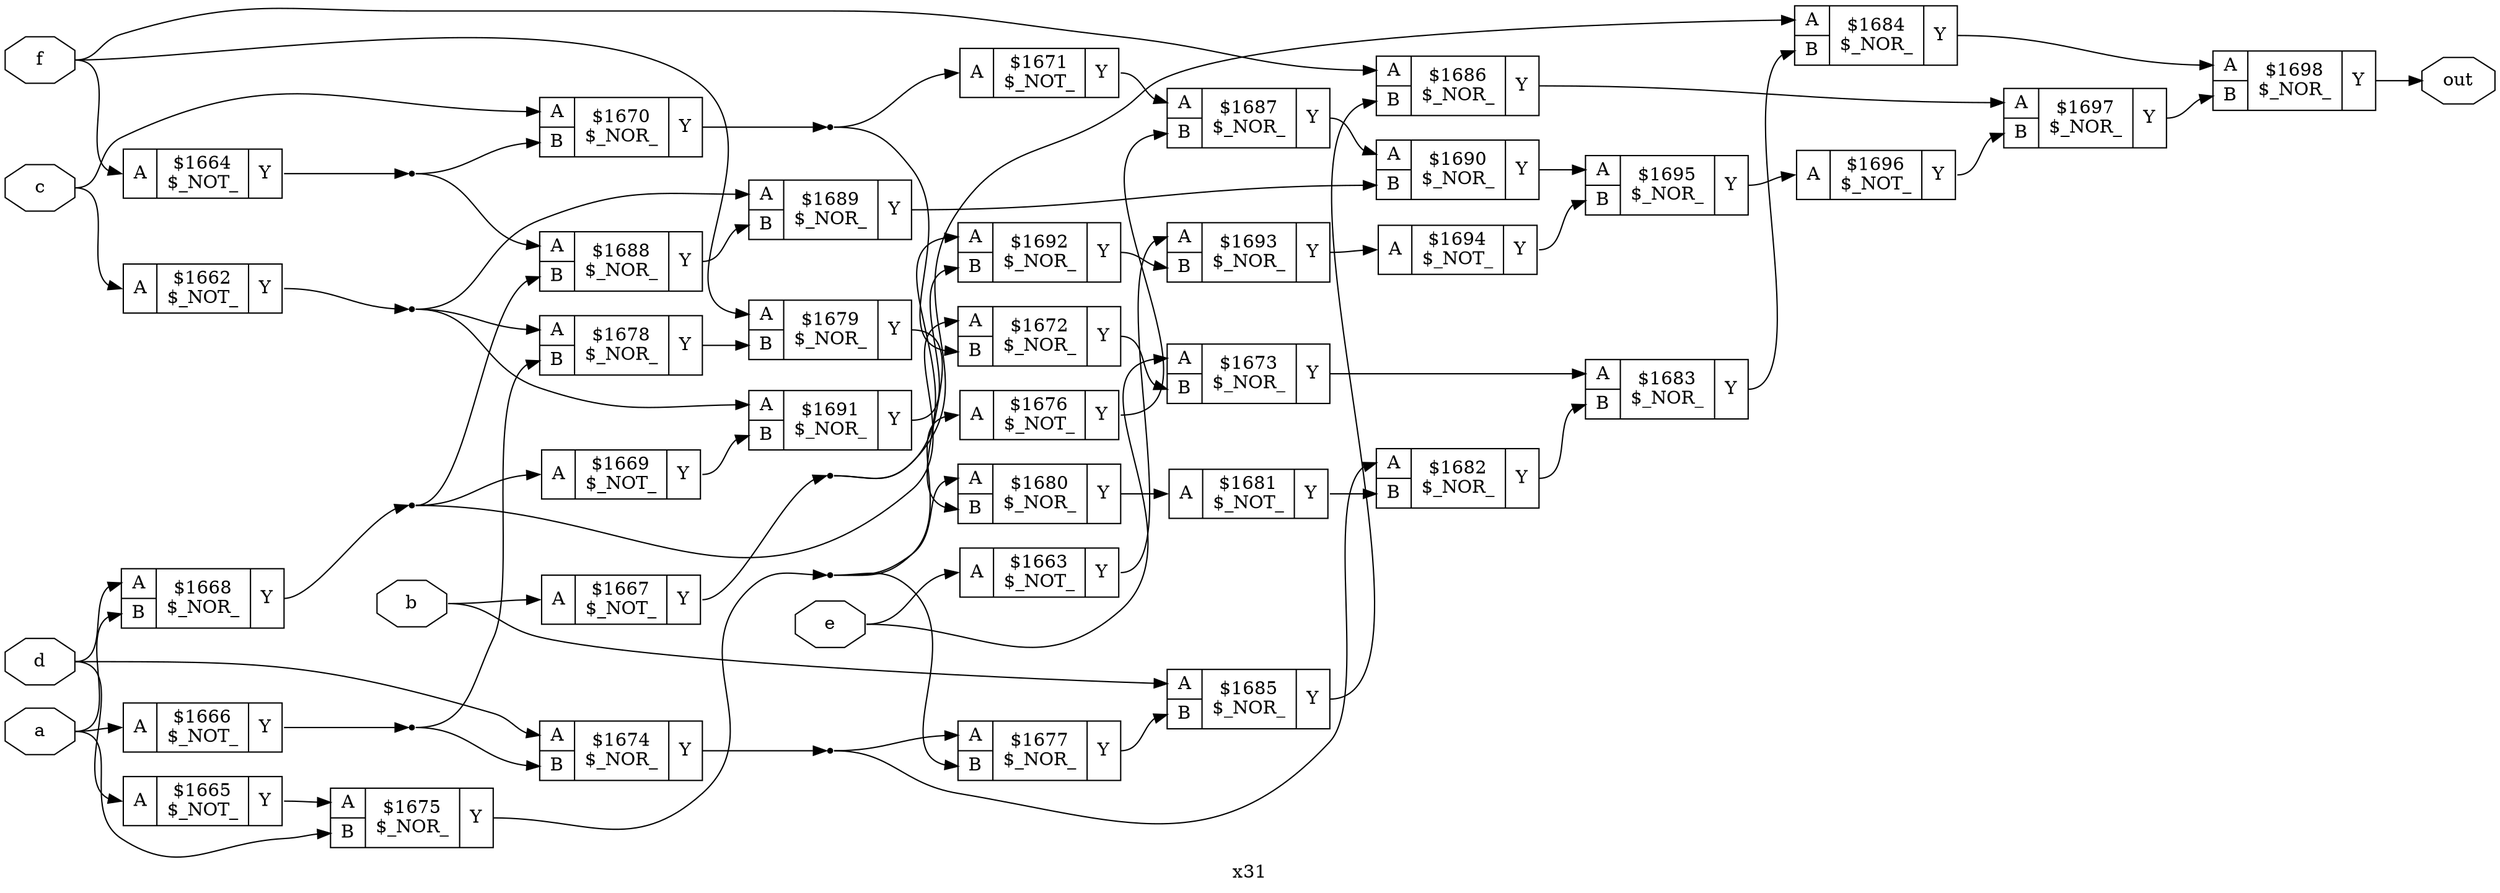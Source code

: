 digraph "x31" {
label="x31";
rankdir="LR";
remincross=true;
n37 [ shape=octagon, label="a", color="black", fontcolor="black" ];
n38 [ shape=octagon, label="b", color="black", fontcolor="black" ];
n39 [ shape=octagon, label="c", color="black", fontcolor="black" ];
n40 [ shape=octagon, label="d", color="black", fontcolor="black" ];
n41 [ shape=octagon, label="e", color="black", fontcolor="black" ];
n42 [ shape=octagon, label="f", color="black", fontcolor="black" ];
n43 [ shape=octagon, label="out", color="black", fontcolor="black" ];
c46 [ shape=record, label="{{<p44> A}|$1662\n$_NOT_|{<p45> Y}}" ];
c47 [ shape=record, label="{{<p44> A}|$1663\n$_NOT_|{<p45> Y}}" ];
c48 [ shape=record, label="{{<p44> A}|$1664\n$_NOT_|{<p45> Y}}" ];
c49 [ shape=record, label="{{<p44> A}|$1665\n$_NOT_|{<p45> Y}}" ];
c50 [ shape=record, label="{{<p44> A}|$1666\n$_NOT_|{<p45> Y}}" ];
c51 [ shape=record, label="{{<p44> A}|$1667\n$_NOT_|{<p45> Y}}" ];
c53 [ shape=record, label="{{<p44> A|<p52> B}|$1668\n$_NOR_|{<p45> Y}}" ];
c54 [ shape=record, label="{{<p44> A}|$1669\n$_NOT_|{<p45> Y}}" ];
c55 [ shape=record, label="{{<p44> A|<p52> B}|$1670\n$_NOR_|{<p45> Y}}" ];
c56 [ shape=record, label="{{<p44> A}|$1671\n$_NOT_|{<p45> Y}}" ];
c57 [ shape=record, label="{{<p44> A|<p52> B}|$1672\n$_NOR_|{<p45> Y}}" ];
c58 [ shape=record, label="{{<p44> A|<p52> B}|$1673\n$_NOR_|{<p45> Y}}" ];
c59 [ shape=record, label="{{<p44> A|<p52> B}|$1674\n$_NOR_|{<p45> Y}}" ];
c60 [ shape=record, label="{{<p44> A|<p52> B}|$1675\n$_NOR_|{<p45> Y}}" ];
c61 [ shape=record, label="{{<p44> A}|$1676\n$_NOT_|{<p45> Y}}" ];
c62 [ shape=record, label="{{<p44> A|<p52> B}|$1677\n$_NOR_|{<p45> Y}}" ];
c63 [ shape=record, label="{{<p44> A|<p52> B}|$1678\n$_NOR_|{<p45> Y}}" ];
c64 [ shape=record, label="{{<p44> A|<p52> B}|$1679\n$_NOR_|{<p45> Y}}" ];
c65 [ shape=record, label="{{<p44> A|<p52> B}|$1680\n$_NOR_|{<p45> Y}}" ];
c66 [ shape=record, label="{{<p44> A}|$1681\n$_NOT_|{<p45> Y}}" ];
c67 [ shape=record, label="{{<p44> A|<p52> B}|$1682\n$_NOR_|{<p45> Y}}" ];
c68 [ shape=record, label="{{<p44> A|<p52> B}|$1683\n$_NOR_|{<p45> Y}}" ];
c69 [ shape=record, label="{{<p44> A|<p52> B}|$1684\n$_NOR_|{<p45> Y}}" ];
c70 [ shape=record, label="{{<p44> A|<p52> B}|$1685\n$_NOR_|{<p45> Y}}" ];
c71 [ shape=record, label="{{<p44> A|<p52> B}|$1686\n$_NOR_|{<p45> Y}}" ];
c72 [ shape=record, label="{{<p44> A|<p52> B}|$1687\n$_NOR_|{<p45> Y}}" ];
c73 [ shape=record, label="{{<p44> A|<p52> B}|$1688\n$_NOR_|{<p45> Y}}" ];
c74 [ shape=record, label="{{<p44> A|<p52> B}|$1689\n$_NOR_|{<p45> Y}}" ];
c75 [ shape=record, label="{{<p44> A|<p52> B}|$1690\n$_NOR_|{<p45> Y}}" ];
c76 [ shape=record, label="{{<p44> A|<p52> B}|$1691\n$_NOR_|{<p45> Y}}" ];
c77 [ shape=record, label="{{<p44> A|<p52> B}|$1692\n$_NOR_|{<p45> Y}}" ];
c78 [ shape=record, label="{{<p44> A|<p52> B}|$1693\n$_NOR_|{<p45> Y}}" ];
c79 [ shape=record, label="{{<p44> A}|$1694\n$_NOT_|{<p45> Y}}" ];
c80 [ shape=record, label="{{<p44> A|<p52> B}|$1695\n$_NOR_|{<p45> Y}}" ];
c81 [ shape=record, label="{{<p44> A}|$1696\n$_NOT_|{<p45> Y}}" ];
c82 [ shape=record, label="{{<p44> A|<p52> B}|$1697\n$_NOR_|{<p45> Y}}" ];
c83 [ shape=record, label="{{<p44> A|<p52> B}|$1698\n$_NOR_|{<p45> Y}}" ];
n1 [ shape=point ];
c48:p45:e -> n1:w [color="black", label=""];
n1:e -> c55:p52:w [color="black", label=""];
n1:e -> c73:p44:w [color="black", label=""];
c58:p45:e -> c68:p44:w [color="black", label=""];
n11 [ shape=point ];
c59:p45:e -> n11:w [color="black", label=""];
n11:e -> c62:p44:w [color="black", label=""];
n11:e -> c67:p44:w [color="black", label=""];
n12 [ shape=point ];
c60:p45:e -> n12:w [color="black", label=""];
n12:e -> c61:p44:w [color="black", label=""];
n12:e -> c62:p52:w [color="black", label=""];
n12:e -> c65:p44:w [color="black", label=""];
c61:p45:e -> c72:p52:w [color="black", label=""];
c62:p45:e -> c70:p52:w [color="black", label=""];
c63:p45:e -> c64:p52:w [color="black", label=""];
c64:p45:e -> c65:p52:w [color="black", label=""];
c65:p45:e -> c66:p44:w [color="black", label=""];
c66:p45:e -> c67:p52:w [color="black", label=""];
c67:p45:e -> c68:p52:w [color="black", label=""];
c49:p45:e -> c60:p44:w [color="black", label=""];
c68:p45:e -> c69:p52:w [color="black", label=""];
c69:p45:e -> c83:p44:w [color="black", label=""];
c70:p45:e -> c71:p52:w [color="black", label=""];
c71:p45:e -> c82:p44:w [color="black", label=""];
c72:p45:e -> c75:p44:w [color="black", label=""];
c73:p45:e -> c74:p52:w [color="black", label=""];
c74:p45:e -> c75:p52:w [color="black", label=""];
c75:p45:e -> c80:p44:w [color="black", label=""];
c76:p45:e -> c77:p52:w [color="black", label=""];
c77:p45:e -> c78:p52:w [color="black", label=""];
n3 [ shape=point ];
c50:p45:e -> n3:w [color="black", label=""];
n3:e -> c59:p52:w [color="black", label=""];
n3:e -> c63:p52:w [color="black", label=""];
c78:p45:e -> c79:p44:w [color="black", label=""];
c79:p45:e -> c80:p52:w [color="black", label=""];
c80:p45:e -> c81:p44:w [color="black", label=""];
c81:p45:e -> c82:p52:w [color="black", label=""];
c82:p45:e -> c83:p52:w [color="black", label=""];
n35 [ shape=point ];
c46:p45:e -> n35:w [color="black", label=""];
n35:e -> c63:p44:w [color="black", label=""];
n35:e -> c74:p44:w [color="black", label=""];
n35:e -> c76:p44:w [color="black", label=""];
c47:p45:e -> c78:p44:w [color="black", label=""];
n37:e -> c50:p44:w [color="black", label=""];
n37:e -> c53:p52:w [color="black", label=""];
n37:e -> c60:p52:w [color="black", label=""];
n38:e -> c51:p44:w [color="black", label=""];
n38:e -> c70:p44:w [color="black", label=""];
n39:e -> c46:p44:w [color="black", label=""];
n39:e -> c55:p44:w [color="black", label=""];
n4 [ shape=point ];
c51:p45:e -> n4:w [color="black", label=""];
n4:e -> c69:p44:w [color="black", label=""];
n4:e -> c77:p44:w [color="black", label=""];
n40:e -> c49:p44:w [color="black", label=""];
n40:e -> c53:p44:w [color="black", label=""];
n40:e -> c59:p44:w [color="black", label=""];
n41:e -> c47:p44:w [color="black", label=""];
n41:e -> c58:p44:w [color="black", label=""];
n42:e -> c48:p44:w [color="black", label=""];
n42:e -> c64:p44:w [color="black", label=""];
n42:e -> c71:p44:w [color="black", label=""];
c83:p45:e -> n43:w [color="black", label=""];
n5 [ shape=point ];
c53:p45:e -> n5:w [color="black", label=""];
n5:e -> c54:p44:w [color="black", label=""];
n5:e -> c57:p44:w [color="black", label=""];
n5:e -> c73:p52:w [color="black", label=""];
c54:p45:e -> c76:p52:w [color="black", label=""];
n7 [ shape=point ];
c55:p45:e -> n7:w [color="black", label=""];
n7:e -> c56:p44:w [color="black", label=""];
n7:e -> c57:p52:w [color="black", label=""];
c56:p45:e -> c72:p44:w [color="black", label=""];
c57:p45:e -> c58:p52:w [color="black", label=""];
}
